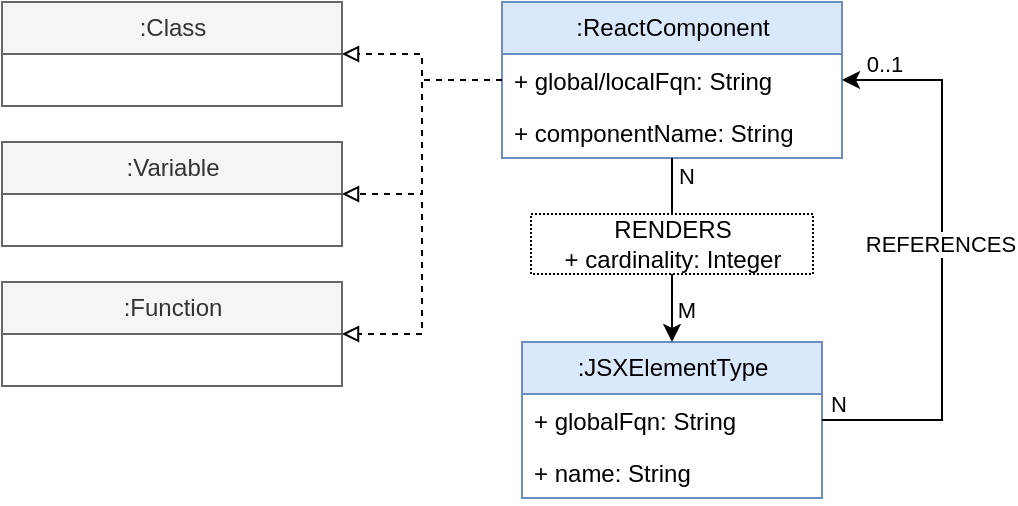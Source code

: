 <mxfile version="21.6.5" type="device">
  <diagram name="Page-1" id="7hiu1xFrt5itlZQtS7pO">
    <mxGraphModel dx="1037" dy="824" grid="1" gridSize="10" guides="1" tooltips="1" connect="1" arrows="1" fold="1" page="0" pageScale="1" pageWidth="850" pageHeight="1100" math="0" shadow="0">
      <root>
        <mxCell id="0" />
        <mxCell id="1" parent="0" />
        <mxCell id="Wvc02nEeIekhSJ_rZDgK-2" value=":ReactComponent" style="swimlane;fontStyle=0;childLayout=stackLayout;horizontal=1;startSize=26;fillColor=#dae8fc;horizontalStack=0;resizeParent=1;resizeParentMax=0;resizeLast=0;collapsible=1;marginBottom=0;html=1;strokeColor=#6c8ebf;" parent="1" vertex="1">
          <mxGeometry x="200" y="-200" width="170" height="78" as="geometry" />
        </mxCell>
        <mxCell id="Wvc02nEeIekhSJ_rZDgK-3" value="+ global/localFqn: String" style="text;strokeColor=none;fillColor=none;align=left;verticalAlign=top;spacingLeft=4;spacingRight=4;overflow=hidden;rotatable=0;points=[[0,0.5],[1,0.5]];portConstraint=eastwest;whiteSpace=wrap;html=1;" parent="Wvc02nEeIekhSJ_rZDgK-2" vertex="1">
          <mxGeometry y="26" width="170" height="26" as="geometry" />
        </mxCell>
        <mxCell id="Wvc02nEeIekhSJ_rZDgK-5" value="+ componentName: String" style="text;strokeColor=none;fillColor=none;align=left;verticalAlign=top;spacingLeft=4;spacingRight=4;overflow=hidden;rotatable=0;points=[[0,0.5],[1,0.5]];portConstraint=eastwest;whiteSpace=wrap;html=1;" parent="Wvc02nEeIekhSJ_rZDgK-2" vertex="1">
          <mxGeometry y="52" width="170" height="26" as="geometry" />
        </mxCell>
        <mxCell id="Wvc02nEeIekhSJ_rZDgK-6" value=":JSXElementType" style="swimlane;fontStyle=0;childLayout=stackLayout;horizontal=1;startSize=26;fillColor=#dae8fc;horizontalStack=0;resizeParent=1;resizeParentMax=0;resizeLast=0;collapsible=1;marginBottom=0;html=1;strokeColor=#6c8ebf;" parent="1" vertex="1">
          <mxGeometry x="210" y="-30" width="150" height="78" as="geometry" />
        </mxCell>
        <mxCell id="Wvc02nEeIekhSJ_rZDgK-7" value="+ globalFqn: String" style="text;strokeColor=none;fillColor=none;align=left;verticalAlign=top;spacingLeft=4;spacingRight=4;overflow=hidden;rotatable=0;points=[[0,0.5],[1,0.5]];portConstraint=eastwest;whiteSpace=wrap;html=1;" parent="Wvc02nEeIekhSJ_rZDgK-6" vertex="1">
          <mxGeometry y="26" width="150" height="26" as="geometry" />
        </mxCell>
        <mxCell id="Wvc02nEeIekhSJ_rZDgK-8" value="+ name: String" style="text;strokeColor=none;fillColor=none;align=left;verticalAlign=top;spacingLeft=4;spacingRight=4;overflow=hidden;rotatable=0;points=[[0,0.5],[1,0.5]];portConstraint=eastwest;whiteSpace=wrap;html=1;" parent="Wvc02nEeIekhSJ_rZDgK-6" vertex="1">
          <mxGeometry y="52" width="150" height="26" as="geometry" />
        </mxCell>
        <mxCell id="Wvc02nEeIekhSJ_rZDgK-9" value="" style="endArrow=classic;html=1;rounded=0;entryX=0.5;entryY=0;entryDx=0;entryDy=0;" parent="1" source="Wvc02nEeIekhSJ_rZDgK-5" target="Wvc02nEeIekhSJ_rZDgK-6" edge="1">
          <mxGeometry width="50" height="50" relative="1" as="geometry">
            <mxPoint x="280" y="-120" as="sourcePoint" />
            <mxPoint x="160" y="-90" as="targetPoint" />
          </mxGeometry>
        </mxCell>
        <mxCell id="Wvc02nEeIekhSJ_rZDgK-10" value="M" style="edgeLabel;html=1;align=center;verticalAlign=middle;resizable=0;points=[];" parent="Wvc02nEeIekhSJ_rZDgK-9" vertex="1" connectable="0">
          <mxGeometry x="0.648" relative="1" as="geometry">
            <mxPoint x="7" as="offset" />
          </mxGeometry>
        </mxCell>
        <mxCell id="Wvc02nEeIekhSJ_rZDgK-11" value="N" style="edgeLabel;html=1;align=center;verticalAlign=middle;resizable=0;points=[];" parent="Wvc02nEeIekhSJ_rZDgK-9" vertex="1" connectable="0">
          <mxGeometry x="-0.805" y="1" relative="1" as="geometry">
            <mxPoint x="6" as="offset" />
          </mxGeometry>
        </mxCell>
        <mxCell id="Wvc02nEeIekhSJ_rZDgK-4" value="RENDERS&lt;br&gt;+ cardinality: Integer" style="rounded=0;whiteSpace=wrap;html=1;dashed=1;dashPattern=1 1;" parent="1" vertex="1">
          <mxGeometry x="214.5" y="-94" width="141" height="30" as="geometry" />
        </mxCell>
        <mxCell id="Wvc02nEeIekhSJ_rZDgK-12" value=":Class" style="swimlane;fontStyle=0;childLayout=stackLayout;horizontal=1;startSize=26;fillColor=#f5f5f5;horizontalStack=0;resizeParent=1;resizeParentMax=0;resizeLast=0;collapsible=1;marginBottom=0;html=1;strokeColor=#666666;fontColor=#333333;" parent="1" vertex="1">
          <mxGeometry x="-50" y="-200" width="170" height="52" as="geometry" />
        </mxCell>
        <mxCell id="Wvc02nEeIekhSJ_rZDgK-15" value=":Variable" style="swimlane;fontStyle=0;childLayout=stackLayout;horizontal=1;startSize=26;fillColor=#f5f5f5;horizontalStack=0;resizeParent=1;resizeParentMax=0;resizeLast=0;collapsible=1;marginBottom=0;html=1;strokeColor=#666666;fontColor=#333333;" parent="1" vertex="1">
          <mxGeometry x="-50" y="-130" width="170" height="52" as="geometry" />
        </mxCell>
        <mxCell id="Wvc02nEeIekhSJ_rZDgK-16" value=":Function" style="swimlane;fontStyle=0;childLayout=stackLayout;horizontal=1;startSize=26;fillColor=#f5f5f5;horizontalStack=0;resizeParent=1;resizeParentMax=0;resizeLast=0;collapsible=1;marginBottom=0;html=1;strokeColor=#666666;fontColor=#333333;" parent="1" vertex="1">
          <mxGeometry x="-50" y="-60" width="170" height="52" as="geometry" />
        </mxCell>
        <mxCell id="Wvc02nEeIekhSJ_rZDgK-17" style="edgeStyle=orthogonalEdgeStyle;rounded=0;orthogonalLoop=1;jettySize=auto;html=1;exitX=0;exitY=0.5;exitDx=0;exitDy=0;entryX=1;entryY=0.5;entryDx=0;entryDy=0;dashed=1;endArrow=block;endFill=0;" parent="1" source="Wvc02nEeIekhSJ_rZDgK-3" target="Wvc02nEeIekhSJ_rZDgK-12" edge="1">
          <mxGeometry relative="1" as="geometry">
            <Array as="points">
              <mxPoint x="160" y="-161" />
              <mxPoint x="160" y="-174" />
            </Array>
          </mxGeometry>
        </mxCell>
        <mxCell id="Wvc02nEeIekhSJ_rZDgK-18" style="edgeStyle=orthogonalEdgeStyle;rounded=0;orthogonalLoop=1;jettySize=auto;html=1;entryX=1;entryY=0.5;entryDx=0;entryDy=0;dashed=1;endArrow=block;endFill=0;" parent="1" target="Wvc02nEeIekhSJ_rZDgK-15" edge="1">
          <mxGeometry relative="1" as="geometry">
            <mxPoint x="160" y="-160" as="sourcePoint" />
            <mxPoint x="130" y="-130" as="targetPoint" />
            <Array as="points">
              <mxPoint x="160" y="-104" />
            </Array>
          </mxGeometry>
        </mxCell>
        <mxCell id="Wvc02nEeIekhSJ_rZDgK-19" style="edgeStyle=orthogonalEdgeStyle;rounded=0;orthogonalLoop=1;jettySize=auto;html=1;entryX=1;entryY=0.5;entryDx=0;entryDy=0;dashed=1;endArrow=block;endFill=0;" parent="1" target="Wvc02nEeIekhSJ_rZDgK-16" edge="1">
          <mxGeometry relative="1" as="geometry">
            <mxPoint x="160" y="-100" as="sourcePoint" />
            <mxPoint x="120" y="-40.5" as="targetPoint" />
            <Array as="points">
              <mxPoint x="160" y="-34" />
            </Array>
          </mxGeometry>
        </mxCell>
        <mxCell id="Wvc02nEeIekhSJ_rZDgK-26" style="edgeStyle=orthogonalEdgeStyle;rounded=0;orthogonalLoop=1;jettySize=auto;html=1;exitX=1;exitY=0.5;exitDx=0;exitDy=0;entryX=1;entryY=0.5;entryDx=0;entryDy=0;" parent="1" source="Wvc02nEeIekhSJ_rZDgK-7" target="Wvc02nEeIekhSJ_rZDgK-3" edge="1">
          <mxGeometry relative="1" as="geometry">
            <Array as="points">
              <mxPoint x="420" y="9" />
              <mxPoint x="420" y="-161" />
            </Array>
          </mxGeometry>
        </mxCell>
        <mxCell id="Wvc02nEeIekhSJ_rZDgK-27" value="REFERENCES" style="edgeLabel;html=1;align=center;verticalAlign=middle;resizable=0;points=[];" parent="Wvc02nEeIekhSJ_rZDgK-26" vertex="1" connectable="0">
          <mxGeometry x="0.064" y="1" relative="1" as="geometry">
            <mxPoint y="1" as="offset" />
          </mxGeometry>
        </mxCell>
        <mxCell id="Wvc02nEeIekhSJ_rZDgK-28" value="N" style="edgeLabel;html=1;align=center;verticalAlign=middle;resizable=0;points=[];" parent="Wvc02nEeIekhSJ_rZDgK-26" vertex="1" connectable="0">
          <mxGeometry x="-0.942" y="1" relative="1" as="geometry">
            <mxPoint y="-7" as="offset" />
          </mxGeometry>
        </mxCell>
        <mxCell id="Wvc02nEeIekhSJ_rZDgK-29" value="0..1" style="edgeLabel;html=1;align=center;verticalAlign=middle;resizable=0;points=[];" parent="Wvc02nEeIekhSJ_rZDgK-26" vertex="1" connectable="0">
          <mxGeometry x="0.863" y="2" relative="1" as="geometry">
            <mxPoint x="2" y="-10" as="offset" />
          </mxGeometry>
        </mxCell>
      </root>
    </mxGraphModel>
  </diagram>
</mxfile>

